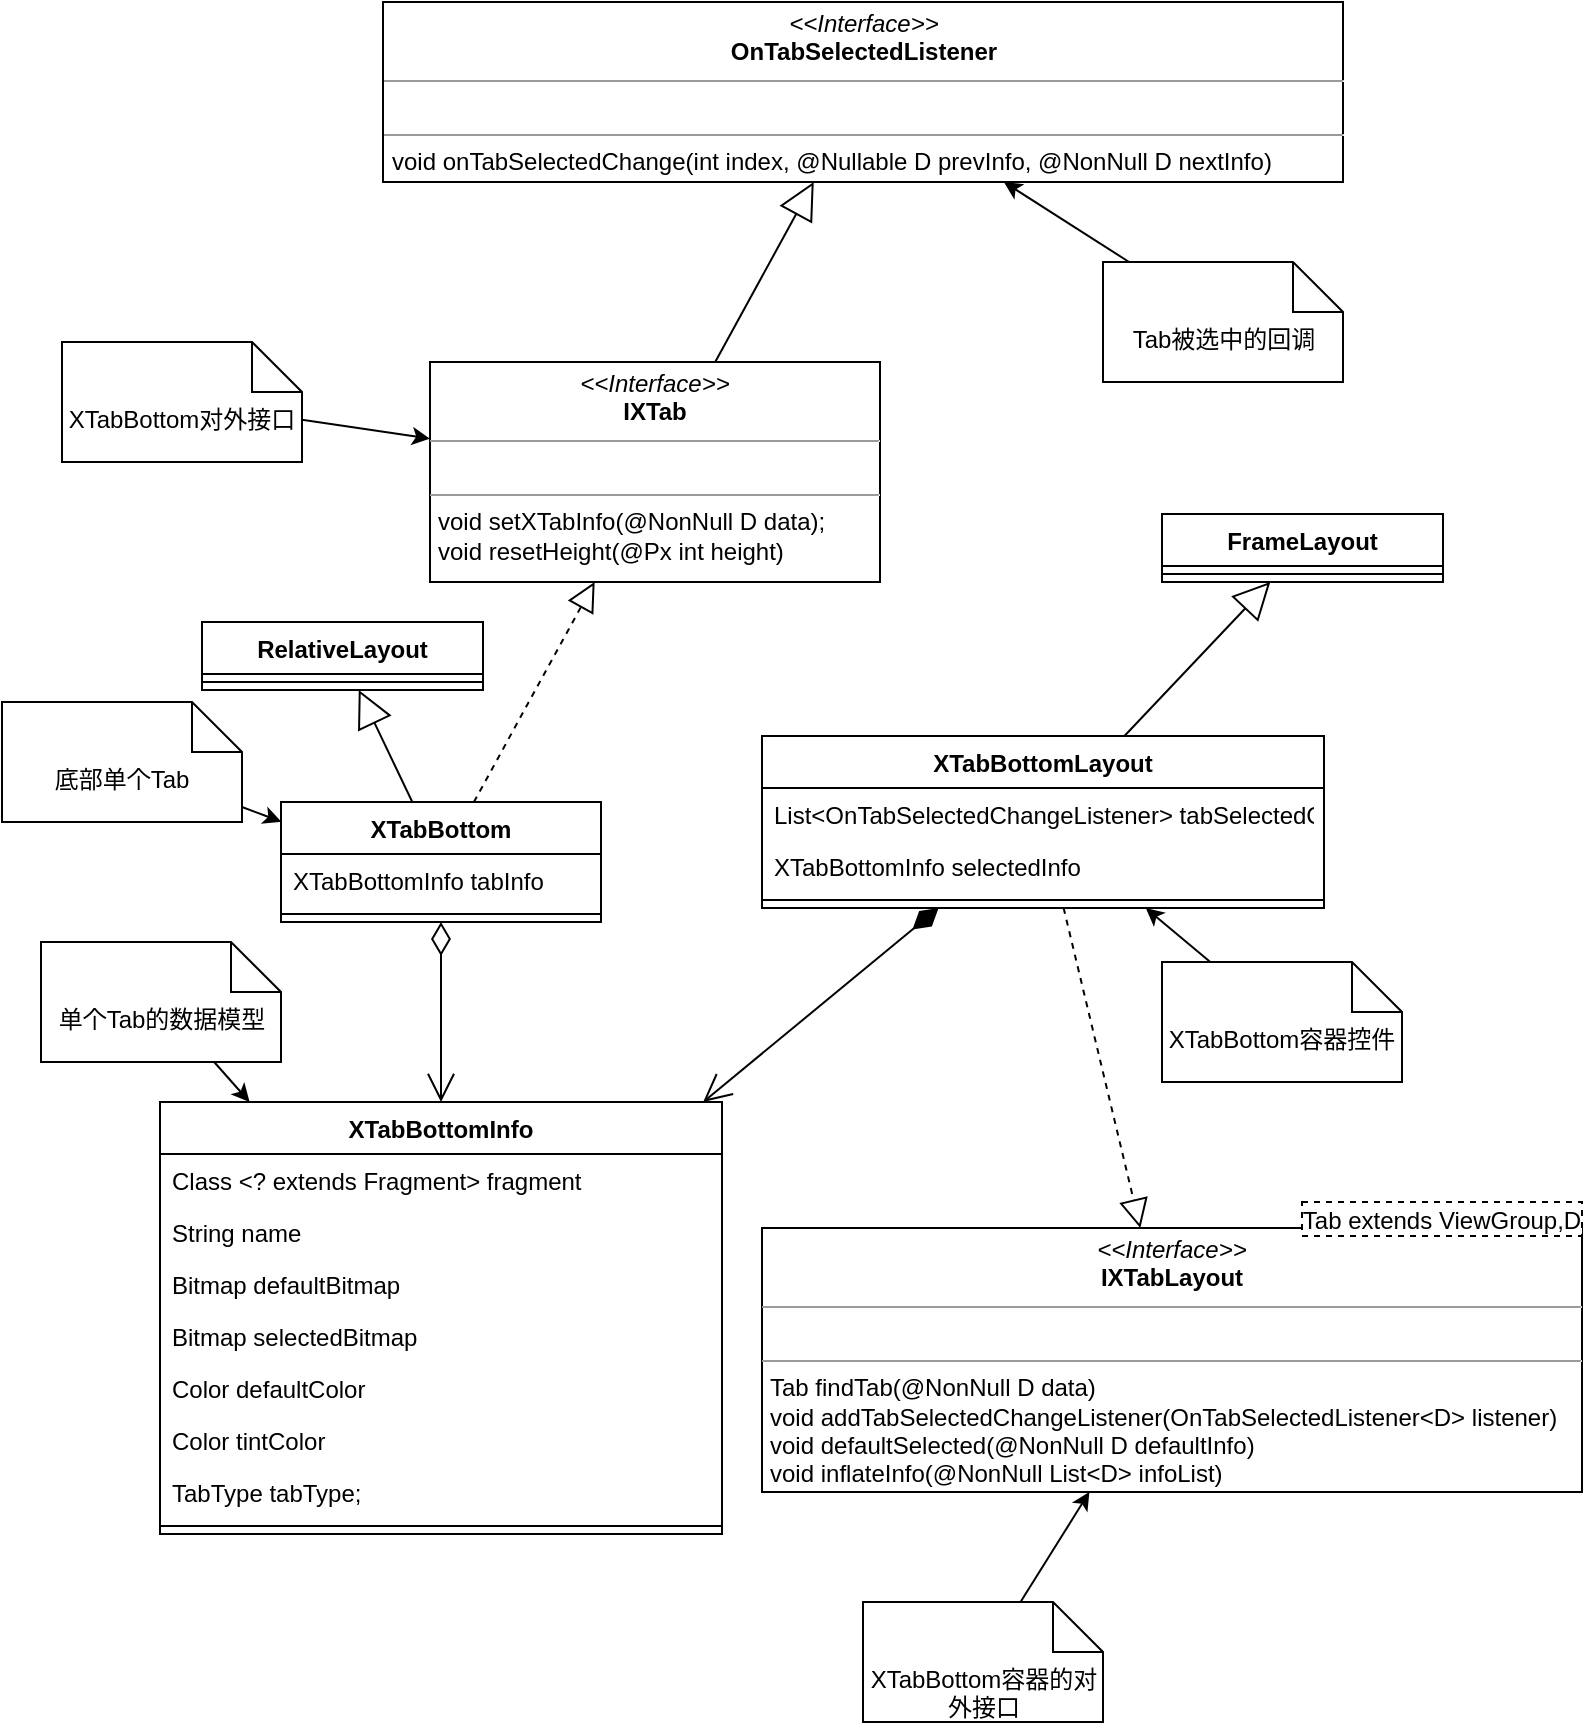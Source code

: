 <mxfile version="13.10.8" type="github">
  <diagram id="C5RBs43oDa-KdzZeNtuy" name="Page-1">
    <mxGraphModel dx="1185" dy="1804" grid="1" gridSize="10" guides="1" tooltips="1" connect="1" arrows="1" fold="1" page="1" pageScale="1" pageWidth="827" pageHeight="1169" math="0" shadow="0">
      <root>
        <mxCell id="WIyWlLk6GJQsqaUBKTNV-0" />
        <mxCell id="WIyWlLk6GJQsqaUBKTNV-1" parent="WIyWlLk6GJQsqaUBKTNV-0" />
        <mxCell id="xO4IFPJXhsTj8Eo80LVw-0" value="XTabBottom" style="swimlane;fontStyle=1;align=center;verticalAlign=top;childLayout=stackLayout;horizontal=1;startSize=26;horizontalStack=0;resizeParent=1;resizeParentMax=0;resizeLast=0;collapsible=1;marginBottom=0;" vertex="1" parent="WIyWlLk6GJQsqaUBKTNV-1">
          <mxGeometry x="339.5" y="240" width="160" height="60" as="geometry" />
        </mxCell>
        <mxCell id="xO4IFPJXhsTj8Eo80LVw-1" value="XTabBottomInfo tabInfo" style="text;strokeColor=none;fillColor=none;align=left;verticalAlign=top;spacingLeft=4;spacingRight=4;overflow=hidden;rotatable=0;points=[[0,0.5],[1,0.5]];portConstraint=eastwest;" vertex="1" parent="xO4IFPJXhsTj8Eo80LVw-0">
          <mxGeometry y="26" width="160" height="26" as="geometry" />
        </mxCell>
        <mxCell id="xO4IFPJXhsTj8Eo80LVw-2" value="" style="line;strokeWidth=1;fillColor=none;align=left;verticalAlign=middle;spacingTop=-1;spacingLeft=3;spacingRight=3;rotatable=0;labelPosition=right;points=[];portConstraint=eastwest;" vertex="1" parent="xO4IFPJXhsTj8Eo80LVw-0">
          <mxGeometry y="52" width="160" height="8" as="geometry" />
        </mxCell>
        <mxCell id="xO4IFPJXhsTj8Eo80LVw-4" value="XTabBottomInfo" style="swimlane;fontStyle=1;align=center;verticalAlign=top;childLayout=stackLayout;horizontal=1;startSize=26;horizontalStack=0;resizeParent=1;resizeParentMax=0;resizeLast=0;collapsible=1;marginBottom=0;" vertex="1" parent="WIyWlLk6GJQsqaUBKTNV-1">
          <mxGeometry x="279" y="390" width="281" height="216" as="geometry" />
        </mxCell>
        <mxCell id="xO4IFPJXhsTj8Eo80LVw-5" value="Class &lt;? extends Fragment&gt; fragment&#xa;" style="text;strokeColor=none;fillColor=none;align=left;verticalAlign=top;spacingLeft=4;spacingRight=4;overflow=hidden;rotatable=0;points=[[0,0.5],[1,0.5]];portConstraint=eastwest;" vertex="1" parent="xO4IFPJXhsTj8Eo80LVw-4">
          <mxGeometry y="26" width="281" height="26" as="geometry" />
        </mxCell>
        <mxCell id="xO4IFPJXhsTj8Eo80LVw-8" value="String name" style="text;strokeColor=none;fillColor=none;align=left;verticalAlign=top;spacingLeft=4;spacingRight=4;overflow=hidden;rotatable=0;points=[[0,0.5],[1,0.5]];portConstraint=eastwest;" vertex="1" parent="xO4IFPJXhsTj8Eo80LVw-4">
          <mxGeometry y="52" width="281" height="26" as="geometry" />
        </mxCell>
        <mxCell id="xO4IFPJXhsTj8Eo80LVw-9" value="Bitmap defaultBitmap" style="text;strokeColor=none;fillColor=none;align=left;verticalAlign=top;spacingLeft=4;spacingRight=4;overflow=hidden;rotatable=0;points=[[0,0.5],[1,0.5]];portConstraint=eastwest;" vertex="1" parent="xO4IFPJXhsTj8Eo80LVw-4">
          <mxGeometry y="78" width="281" height="26" as="geometry" />
        </mxCell>
        <mxCell id="xO4IFPJXhsTj8Eo80LVw-10" value="Bitmap selectedBitmap" style="text;strokeColor=none;fillColor=none;align=left;verticalAlign=top;spacingLeft=4;spacingRight=4;overflow=hidden;rotatable=0;points=[[0,0.5],[1,0.5]];portConstraint=eastwest;" vertex="1" parent="xO4IFPJXhsTj8Eo80LVw-4">
          <mxGeometry y="104" width="281" height="26" as="geometry" />
        </mxCell>
        <mxCell id="xO4IFPJXhsTj8Eo80LVw-11" value="Color defaultColor" style="text;strokeColor=none;fillColor=none;align=left;verticalAlign=top;spacingLeft=4;spacingRight=4;overflow=hidden;rotatable=0;points=[[0,0.5],[1,0.5]];portConstraint=eastwest;" vertex="1" parent="xO4IFPJXhsTj8Eo80LVw-4">
          <mxGeometry y="130" width="281" height="26" as="geometry" />
        </mxCell>
        <mxCell id="xO4IFPJXhsTj8Eo80LVw-12" value="Color tintColor" style="text;strokeColor=none;fillColor=none;align=left;verticalAlign=top;spacingLeft=4;spacingRight=4;overflow=hidden;rotatable=0;points=[[0,0.5],[1,0.5]];portConstraint=eastwest;" vertex="1" parent="xO4IFPJXhsTj8Eo80LVw-4">
          <mxGeometry y="156" width="281" height="26" as="geometry" />
        </mxCell>
        <mxCell id="xO4IFPJXhsTj8Eo80LVw-13" value="TabType tabType;" style="text;strokeColor=none;fillColor=none;align=left;verticalAlign=top;spacingLeft=4;spacingRight=4;overflow=hidden;rotatable=0;points=[[0,0.5],[1,0.5]];portConstraint=eastwest;" vertex="1" parent="xO4IFPJXhsTj8Eo80LVw-4">
          <mxGeometry y="182" width="281" height="26" as="geometry" />
        </mxCell>
        <mxCell id="xO4IFPJXhsTj8Eo80LVw-6" value="" style="line;strokeWidth=1;fillColor=none;align=left;verticalAlign=middle;spacingTop=-1;spacingLeft=3;spacingRight=3;rotatable=0;labelPosition=right;points=[];portConstraint=eastwest;" vertex="1" parent="xO4IFPJXhsTj8Eo80LVw-4">
          <mxGeometry y="208" width="281" height="8" as="geometry" />
        </mxCell>
        <mxCell id="xO4IFPJXhsTj8Eo80LVw-17" style="rounded=0;orthogonalLoop=1;jettySize=auto;html=1;" edge="1" parent="WIyWlLk6GJQsqaUBKTNV-1" source="xO4IFPJXhsTj8Eo80LVw-14" target="xO4IFPJXhsTj8Eo80LVw-4">
          <mxGeometry relative="1" as="geometry" />
        </mxCell>
        <mxCell id="xO4IFPJXhsTj8Eo80LVw-14" value="单个Tab的数据模型" style="shape=note2;boundedLbl=1;whiteSpace=wrap;html=1;size=25;verticalAlign=top;align=center;" vertex="1" parent="WIyWlLk6GJQsqaUBKTNV-1">
          <mxGeometry x="219.5" y="310" width="120" height="60" as="geometry" />
        </mxCell>
        <mxCell id="xO4IFPJXhsTj8Eo80LVw-18" value="" style="endArrow=open;html=1;endSize=12;startArrow=diamondThin;startSize=14;startFill=0;edgeStyle=orthogonalEdgeStyle;align=left;verticalAlign=bottom;" edge="1" parent="WIyWlLk6GJQsqaUBKTNV-1" source="xO4IFPJXhsTj8Eo80LVw-0" target="xO4IFPJXhsTj8Eo80LVw-4">
          <mxGeometry x="-1" y="3" relative="1" as="geometry">
            <mxPoint x="180" y="300" as="sourcePoint" />
            <mxPoint x="340" y="300" as="targetPoint" />
          </mxGeometry>
        </mxCell>
        <mxCell id="xO4IFPJXhsTj8Eo80LVw-19" value="RelativeLayout" style="swimlane;fontStyle=1;align=center;verticalAlign=top;childLayout=stackLayout;horizontal=1;startSize=26;horizontalStack=0;resizeParent=1;resizeParentMax=0;resizeLast=0;collapsible=1;marginBottom=0;" vertex="1" parent="WIyWlLk6GJQsqaUBKTNV-1">
          <mxGeometry x="300" y="150" width="140.5" height="34" as="geometry" />
        </mxCell>
        <mxCell id="xO4IFPJXhsTj8Eo80LVw-21" value="" style="line;strokeWidth=1;fillColor=none;align=left;verticalAlign=middle;spacingTop=-1;spacingLeft=3;spacingRight=3;rotatable=0;labelPosition=right;points=[];portConstraint=eastwest;" vertex="1" parent="xO4IFPJXhsTj8Eo80LVw-19">
          <mxGeometry y="26" width="140.5" height="8" as="geometry" />
        </mxCell>
        <mxCell id="xO4IFPJXhsTj8Eo80LVw-24" value="" style="endArrow=block;endSize=16;endFill=0;html=1;" edge="1" parent="WIyWlLk6GJQsqaUBKTNV-1" source="xO4IFPJXhsTj8Eo80LVw-0" target="xO4IFPJXhsTj8Eo80LVw-19">
          <mxGeometry width="160" relative="1" as="geometry">
            <mxPoint x="150" y="290" as="sourcePoint" />
            <mxPoint x="310" y="290" as="targetPoint" />
          </mxGeometry>
        </mxCell>
        <mxCell id="xO4IFPJXhsTj8Eo80LVw-27" style="rounded=0;orthogonalLoop=1;jettySize=auto;html=1;entryX=0.001;entryY=0.164;entryDx=0;entryDy=0;entryPerimeter=0;" edge="1" parent="WIyWlLk6GJQsqaUBKTNV-1" source="xO4IFPJXhsTj8Eo80LVw-25" target="xO4IFPJXhsTj8Eo80LVw-0">
          <mxGeometry relative="1" as="geometry" />
        </mxCell>
        <mxCell id="xO4IFPJXhsTj8Eo80LVw-25" value="底部单个Tab" style="shape=note2;boundedLbl=1;whiteSpace=wrap;html=1;size=25;verticalAlign=top;align=center;" vertex="1" parent="WIyWlLk6GJQsqaUBKTNV-1">
          <mxGeometry x="200" y="190" width="120" height="60" as="geometry" />
        </mxCell>
        <mxCell id="xO4IFPJXhsTj8Eo80LVw-29" value="XTabBottomLayout" style="swimlane;fontStyle=1;align=center;verticalAlign=top;childLayout=stackLayout;horizontal=1;startSize=26;horizontalStack=0;resizeParent=1;resizeParentMax=0;resizeLast=0;collapsible=1;marginBottom=0;" vertex="1" parent="WIyWlLk6GJQsqaUBKTNV-1">
          <mxGeometry x="580" y="207" width="281" height="86" as="geometry" />
        </mxCell>
        <mxCell id="xO4IFPJXhsTj8Eo80LVw-30" value="List&lt;OnTabSelectedChangeListener&gt; tabSelectedChangeListeners" style="text;strokeColor=none;fillColor=none;align=left;verticalAlign=top;spacingLeft=4;spacingRight=4;overflow=hidden;rotatable=0;points=[[0,0.5],[1,0.5]];portConstraint=eastwest;" vertex="1" parent="xO4IFPJXhsTj8Eo80LVw-29">
          <mxGeometry y="26" width="281" height="26" as="geometry" />
        </mxCell>
        <mxCell id="xO4IFPJXhsTj8Eo80LVw-31" value="XTabBottomInfo selectedInfo" style="text;strokeColor=none;fillColor=none;align=left;verticalAlign=top;spacingLeft=4;spacingRight=4;overflow=hidden;rotatable=0;points=[[0,0.5],[1,0.5]];portConstraint=eastwest;" vertex="1" parent="xO4IFPJXhsTj8Eo80LVw-29">
          <mxGeometry y="52" width="281" height="26" as="geometry" />
        </mxCell>
        <mxCell id="xO4IFPJXhsTj8Eo80LVw-37" value="" style="line;strokeWidth=1;fillColor=none;align=left;verticalAlign=middle;spacingTop=-1;spacingLeft=3;spacingRight=3;rotatable=0;labelPosition=right;points=[];portConstraint=eastwest;" vertex="1" parent="xO4IFPJXhsTj8Eo80LVw-29">
          <mxGeometry y="78" width="281" height="8" as="geometry" />
        </mxCell>
        <mxCell id="xO4IFPJXhsTj8Eo80LVw-38" value="" style="endArrow=open;html=1;endSize=12;startArrow=diamondThin;startSize=14;startFill=1;align=left;verticalAlign=bottom;" edge="1" parent="WIyWlLk6GJQsqaUBKTNV-1" source="xO4IFPJXhsTj8Eo80LVw-29" target="xO4IFPJXhsTj8Eo80LVw-4">
          <mxGeometry x="-1" y="3" relative="1" as="geometry">
            <mxPoint x="650" y="340" as="sourcePoint" />
            <mxPoint x="810" y="340" as="targetPoint" />
          </mxGeometry>
        </mxCell>
        <mxCell id="xO4IFPJXhsTj8Eo80LVw-39" value="FrameLayout" style="swimlane;fontStyle=1;align=center;verticalAlign=top;childLayout=stackLayout;horizontal=1;startSize=26;horizontalStack=0;resizeParent=1;resizeParentMax=0;resizeLast=0;collapsible=1;marginBottom=0;" vertex="1" parent="WIyWlLk6GJQsqaUBKTNV-1">
          <mxGeometry x="780" y="96" width="140.5" height="34" as="geometry" />
        </mxCell>
        <mxCell id="xO4IFPJXhsTj8Eo80LVw-40" value="" style="line;strokeWidth=1;fillColor=none;align=left;verticalAlign=middle;spacingTop=-1;spacingLeft=3;spacingRight=3;rotatable=0;labelPosition=right;points=[];portConstraint=eastwest;" vertex="1" parent="xO4IFPJXhsTj8Eo80LVw-39">
          <mxGeometry y="26" width="140.5" height="8" as="geometry" />
        </mxCell>
        <mxCell id="xO4IFPJXhsTj8Eo80LVw-41" value="" style="endArrow=block;endSize=16;endFill=0;html=1;" edge="1" parent="WIyWlLk6GJQsqaUBKTNV-1" source="xO4IFPJXhsTj8Eo80LVw-29" target="xO4IFPJXhsTj8Eo80LVw-39">
          <mxGeometry width="160" relative="1" as="geometry">
            <mxPoint x="630" y="180" as="sourcePoint" />
            <mxPoint x="790" y="180" as="targetPoint" />
          </mxGeometry>
        </mxCell>
        <mxCell id="xO4IFPJXhsTj8Eo80LVw-43" style="edgeStyle=none;rounded=0;orthogonalLoop=1;jettySize=auto;html=1;" edge="1" parent="WIyWlLk6GJQsqaUBKTNV-1" source="xO4IFPJXhsTj8Eo80LVw-42" target="xO4IFPJXhsTj8Eo80LVw-29">
          <mxGeometry relative="1" as="geometry" />
        </mxCell>
        <mxCell id="xO4IFPJXhsTj8Eo80LVw-42" value="XTabBottom容器控件" style="shape=note2;boundedLbl=1;whiteSpace=wrap;html=1;size=25;verticalAlign=top;align=center;" vertex="1" parent="WIyWlLk6GJQsqaUBKTNV-1">
          <mxGeometry x="780" y="320" width="120" height="60" as="geometry" />
        </mxCell>
        <mxCell id="xO4IFPJXhsTj8Eo80LVw-45" value="" style="endArrow=block;dashed=1;endFill=0;endSize=12;html=1;" edge="1" parent="WIyWlLk6GJQsqaUBKTNV-1" source="xO4IFPJXhsTj8Eo80LVw-29" target="xO4IFPJXhsTj8Eo80LVw-44">
          <mxGeometry width="160" relative="1" as="geometry">
            <mxPoint x="620" y="410" as="sourcePoint" />
            <mxPoint x="780" y="410" as="targetPoint" />
          </mxGeometry>
        </mxCell>
        <mxCell id="xO4IFPJXhsTj8Eo80LVw-47" style="edgeStyle=none;rounded=0;orthogonalLoop=1;jettySize=auto;html=1;" edge="1" parent="WIyWlLk6GJQsqaUBKTNV-1" source="xO4IFPJXhsTj8Eo80LVw-46" target="xO4IFPJXhsTj8Eo80LVw-44">
          <mxGeometry relative="1" as="geometry" />
        </mxCell>
        <mxCell id="xO4IFPJXhsTj8Eo80LVw-46" value="XTabBottom容器的对外接口" style="shape=note2;boundedLbl=1;whiteSpace=wrap;html=1;size=25;verticalAlign=top;align=center;" vertex="1" parent="WIyWlLk6GJQsqaUBKTNV-1">
          <mxGeometry x="630.5" y="640" width="120" height="60" as="geometry" />
        </mxCell>
        <mxCell id="xO4IFPJXhsTj8Eo80LVw-48" value="&lt;p style=&quot;margin: 0px ; margin-top: 4px ; text-align: center&quot;&gt;&lt;i&gt;&amp;lt;&amp;lt;Interface&amp;gt;&amp;gt;&lt;/i&gt;&lt;br&gt;&lt;b&gt;IXTab&lt;/b&gt;&lt;/p&gt;&lt;hr size=&quot;1&quot;&gt;&lt;p style=&quot;margin: 0px ; margin-left: 4px&quot;&gt;&lt;br&gt;&lt;/p&gt;&lt;hr size=&quot;1&quot;&gt;&lt;p style=&quot;margin: 0px ; margin-left: 4px&quot;&gt;void setXTabInfo(@NonNull D data);&lt;/p&gt;&lt;p style=&quot;margin: 0px ; margin-left: 4px&quot;&gt;void resetHeight(@Px int height)&lt;/p&gt;" style="verticalAlign=top;align=left;overflow=fill;fontSize=12;fontFamily=Helvetica;html=1;" vertex="1" parent="WIyWlLk6GJQsqaUBKTNV-1">
          <mxGeometry x="414" y="20" width="225" height="110" as="geometry" />
        </mxCell>
        <mxCell id="xO4IFPJXhsTj8Eo80LVw-50" style="edgeStyle=none;rounded=0;orthogonalLoop=1;jettySize=auto;html=1;" edge="1" parent="WIyWlLk6GJQsqaUBKTNV-1" source="xO4IFPJXhsTj8Eo80LVw-49" target="xO4IFPJXhsTj8Eo80LVw-48">
          <mxGeometry relative="1" as="geometry" />
        </mxCell>
        <mxCell id="xO4IFPJXhsTj8Eo80LVw-49" value="XTabBottom对外接口" style="shape=note2;boundedLbl=1;whiteSpace=wrap;html=1;size=25;verticalAlign=top;align=center;" vertex="1" parent="WIyWlLk6GJQsqaUBKTNV-1">
          <mxGeometry x="230" y="10" width="120" height="60" as="geometry" />
        </mxCell>
        <mxCell id="xO4IFPJXhsTj8Eo80LVw-51" value="&lt;p style=&quot;margin: 0px ; margin-top: 4px ; text-align: center&quot;&gt;&lt;i&gt;&amp;lt;&amp;lt;Interface&amp;gt;&amp;gt;&lt;/i&gt;&lt;br&gt;&lt;b&gt;OnTabSelectedListener&lt;/b&gt;&lt;br&gt;&lt;/p&gt;&lt;hr size=&quot;1&quot;&gt;&lt;p style=&quot;margin: 0px ; margin-left: 4px&quot;&gt;&lt;br&gt;&lt;/p&gt;&lt;hr size=&quot;1&quot;&gt;&lt;p style=&quot;margin: 0px ; margin-left: 4px&quot;&gt;void onTabSelectedChange(int index, @Nullable D prevInfo, @NonNull D nextInfo)&lt;br&gt;&lt;/p&gt;" style="verticalAlign=top;align=left;overflow=fill;fontSize=12;fontFamily=Helvetica;html=1;" vertex="1" parent="WIyWlLk6GJQsqaUBKTNV-1">
          <mxGeometry x="390.5" y="-160" width="480" height="90" as="geometry" />
        </mxCell>
        <mxCell id="xO4IFPJXhsTj8Eo80LVw-52" value="" style="endArrow=block;dashed=1;endFill=0;endSize=12;html=1;" edge="1" parent="WIyWlLk6GJQsqaUBKTNV-1" source="xO4IFPJXhsTj8Eo80LVw-0" target="xO4IFPJXhsTj8Eo80LVw-48">
          <mxGeometry width="160" relative="1" as="geometry">
            <mxPoint x="420" y="190" as="sourcePoint" />
            <mxPoint x="580" y="190" as="targetPoint" />
          </mxGeometry>
        </mxCell>
        <mxCell id="xO4IFPJXhsTj8Eo80LVw-53" value="" style="endArrow=block;endSize=16;endFill=0;html=1;" edge="1" parent="WIyWlLk6GJQsqaUBKTNV-1" source="xO4IFPJXhsTj8Eo80LVw-48" target="xO4IFPJXhsTj8Eo80LVw-51">
          <mxGeometry width="160" relative="1" as="geometry">
            <mxPoint x="670" y="10" as="sourcePoint" />
            <mxPoint x="830" y="10" as="targetPoint" />
          </mxGeometry>
        </mxCell>
        <mxCell id="xO4IFPJXhsTj8Eo80LVw-55" style="edgeStyle=none;rounded=0;orthogonalLoop=1;jettySize=auto;html=1;" edge="1" parent="WIyWlLk6GJQsqaUBKTNV-1" source="xO4IFPJXhsTj8Eo80LVw-54" target="xO4IFPJXhsTj8Eo80LVw-51">
          <mxGeometry relative="1" as="geometry" />
        </mxCell>
        <mxCell id="xO4IFPJXhsTj8Eo80LVw-54" value="Tab被选中的回调" style="shape=note2;boundedLbl=1;whiteSpace=wrap;html=1;size=25;verticalAlign=top;align=center;" vertex="1" parent="WIyWlLk6GJQsqaUBKTNV-1">
          <mxGeometry x="750.5" y="-30" width="120" height="60" as="geometry" />
        </mxCell>
        <mxCell id="xO4IFPJXhsTj8Eo80LVw-57" value="" style="group" vertex="1" connectable="0" parent="WIyWlLk6GJQsqaUBKTNV-1">
          <mxGeometry x="580" y="440" width="410" height="145" as="geometry" />
        </mxCell>
        <mxCell id="xO4IFPJXhsTj8Eo80LVw-44" value="&lt;p style=&quot;margin: 0px ; margin-top: 4px ; text-align: center&quot;&gt;&lt;i&gt;&amp;lt;&amp;lt;Interface&amp;gt;&amp;gt;&lt;/i&gt;&lt;br&gt;&lt;b&gt;IXTabLayout&lt;/b&gt;&lt;/p&gt;&lt;hr size=&quot;1&quot;&gt;&lt;p style=&quot;margin: 0px ; margin-left: 4px&quot;&gt;&lt;br&gt;&lt;/p&gt;&lt;hr size=&quot;1&quot;&gt;&lt;p style=&quot;margin: 0px ; margin-left: 4px&quot;&gt;Tab findTab(@NonNull D data)&lt;/p&gt;&lt;p style=&quot;margin: 0px ; margin-left: 4px&quot;&gt;void addTabSelectedChangeListener(OnTabSelectedListener&amp;lt;D&amp;gt; listener)&lt;/p&gt;&lt;p style=&quot;margin: 0px ; margin-left: 4px&quot;&gt;void defaultSelected(@NonNull D defaultInfo)&lt;/p&gt;&lt;p style=&quot;margin: 0px ; margin-left: 4px&quot;&gt;void inflateInfo(@NonNull List&amp;lt;D&amp;gt; infoList)&lt;/p&gt;" style="verticalAlign=top;align=left;overflow=fill;fontSize=12;fontFamily=Helvetica;html=1;" vertex="1" parent="xO4IFPJXhsTj8Eo80LVw-57">
          <mxGeometry y="13" width="410" height="132" as="geometry" />
        </mxCell>
        <mxCell id="xO4IFPJXhsTj8Eo80LVw-56" value="Tab extends ViewGroup,D" style="fontStyle=0;dashed=1;" vertex="1" parent="xO4IFPJXhsTj8Eo80LVw-57">
          <mxGeometry x="270" width="140" height="17" as="geometry" />
        </mxCell>
      </root>
    </mxGraphModel>
  </diagram>
</mxfile>
